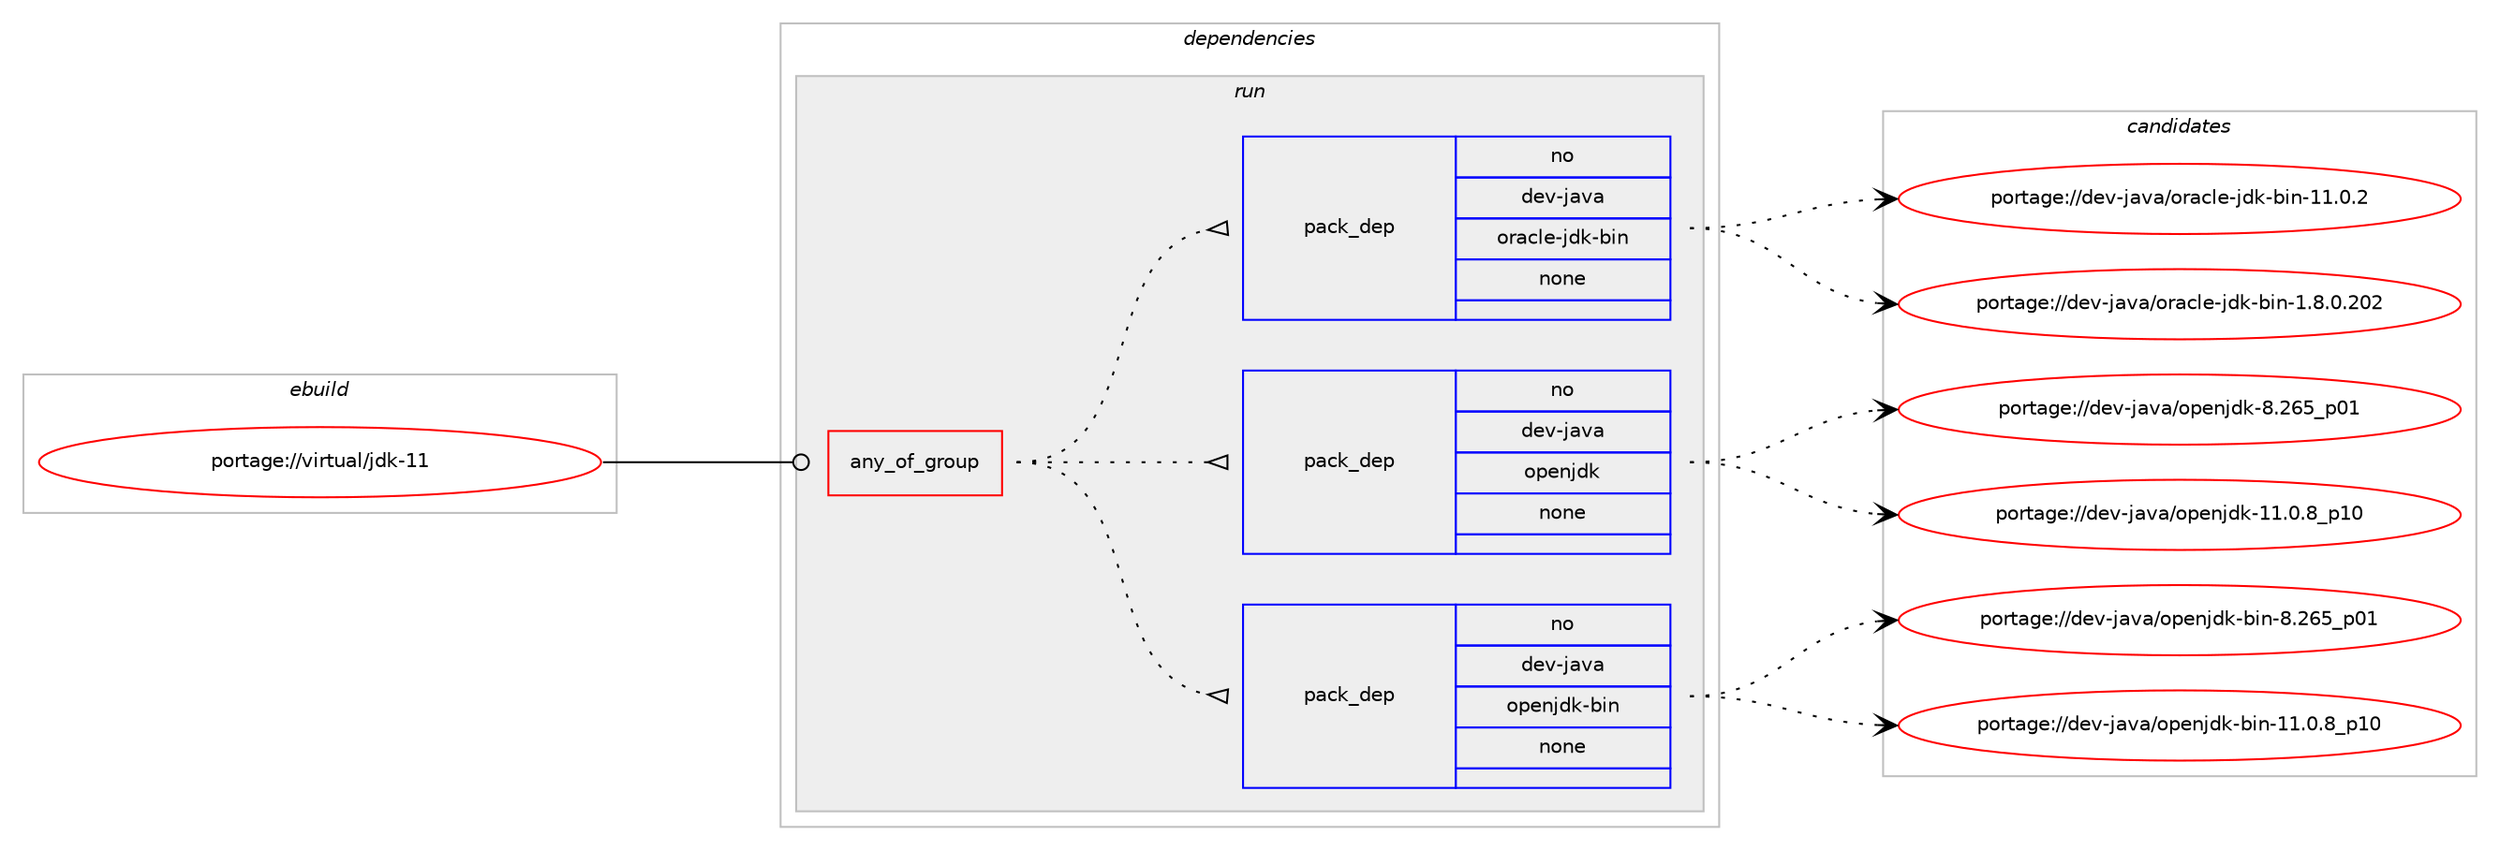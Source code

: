 digraph prolog {

# *************
# Graph options
# *************

newrank=true;
concentrate=true;
compound=true;
graph [rankdir=LR,fontname=Helvetica,fontsize=10,ranksep=1.5];#, ranksep=2.5, nodesep=0.2];
edge  [arrowhead=vee];
node  [fontname=Helvetica,fontsize=10];

# **********
# The ebuild
# **********

subgraph cluster_leftcol {
color=gray;
rank=same;
label=<<i>ebuild</i>>;
id [label="portage://virtual/jdk-11", color=red, width=4, href="../virtual/jdk-11.svg"];
}

# ****************
# The dependencies
# ****************

subgraph cluster_midcol {
color=gray;
label=<<i>dependencies</i>>;
subgraph cluster_compile {
fillcolor="#eeeeee";
style=filled;
label=<<i>compile</i>>;
}
subgraph cluster_compileandrun {
fillcolor="#eeeeee";
style=filled;
label=<<i>compile and run</i>>;
}
subgraph cluster_run {
fillcolor="#eeeeee";
style=filled;
label=<<i>run</i>>;
subgraph any38 {
dependency1943 [label=<<TABLE BORDER="0" CELLBORDER="1" CELLSPACING="0" CELLPADDING="4"><TR><TD CELLPADDING="10">any_of_group</TD></TR></TABLE>>, shape=none, color=red];subgraph pack1684 {
dependency1944 [label=<<TABLE BORDER="0" CELLBORDER="1" CELLSPACING="0" CELLPADDING="4" WIDTH="220"><TR><TD ROWSPAN="6" CELLPADDING="30">pack_dep</TD></TR><TR><TD WIDTH="110">no</TD></TR><TR><TD>dev-java</TD></TR><TR><TD>openjdk-bin</TD></TR><TR><TD>none</TD></TR><TR><TD></TD></TR></TABLE>>, shape=none, color=blue];
}
dependency1943:e -> dependency1944:w [weight=20,style="dotted",arrowhead="oinv"];
subgraph pack1685 {
dependency1945 [label=<<TABLE BORDER="0" CELLBORDER="1" CELLSPACING="0" CELLPADDING="4" WIDTH="220"><TR><TD ROWSPAN="6" CELLPADDING="30">pack_dep</TD></TR><TR><TD WIDTH="110">no</TD></TR><TR><TD>dev-java</TD></TR><TR><TD>openjdk</TD></TR><TR><TD>none</TD></TR><TR><TD></TD></TR></TABLE>>, shape=none, color=blue];
}
dependency1943:e -> dependency1945:w [weight=20,style="dotted",arrowhead="oinv"];
subgraph pack1686 {
dependency1946 [label=<<TABLE BORDER="0" CELLBORDER="1" CELLSPACING="0" CELLPADDING="4" WIDTH="220"><TR><TD ROWSPAN="6" CELLPADDING="30">pack_dep</TD></TR><TR><TD WIDTH="110">no</TD></TR><TR><TD>dev-java</TD></TR><TR><TD>oracle-jdk-bin</TD></TR><TR><TD>none</TD></TR><TR><TD></TD></TR></TABLE>>, shape=none, color=blue];
}
dependency1943:e -> dependency1946:w [weight=20,style="dotted",arrowhead="oinv"];
}
id:e -> dependency1943:w [weight=20,style="solid",arrowhead="odot"];
}
}

# **************
# The candidates
# **************

subgraph cluster_choices {
rank=same;
color=gray;
label=<<i>candidates</i>>;

subgraph choice1684 {
color=black;
nodesep=1;
choice100101118451069711897471111121011101061001074598105110455646505453951124849 [label="portage://dev-java/openjdk-bin-8.265_p01", color=red, width=4,href="../dev-java/openjdk-bin-8.265_p01.svg"];
choice10010111845106971189747111112101110106100107459810511045494946484656951124948 [label="portage://dev-java/openjdk-bin-11.0.8_p10", color=red, width=4,href="../dev-java/openjdk-bin-11.0.8_p10.svg"];
dependency1944:e -> choice100101118451069711897471111121011101061001074598105110455646505453951124849:w [style=dotted,weight="100"];
dependency1944:e -> choice10010111845106971189747111112101110106100107459810511045494946484656951124948:w [style=dotted,weight="100"];
}
subgraph choice1685 {
color=black;
nodesep=1;
choice10010111845106971189747111112101110106100107455646505453951124849 [label="portage://dev-java/openjdk-8.265_p01", color=red, width=4,href="../dev-java/openjdk-8.265_p01.svg"];
choice1001011184510697118974711111210111010610010745494946484656951124948 [label="portage://dev-java/openjdk-11.0.8_p10", color=red, width=4,href="../dev-java/openjdk-11.0.8_p10.svg"];
dependency1945:e -> choice10010111845106971189747111112101110106100107455646505453951124849:w [style=dotted,weight="100"];
dependency1945:e -> choice1001011184510697118974711111210111010610010745494946484656951124948:w [style=dotted,weight="100"];
}
subgraph choice1686 {
color=black;
nodesep=1;
choice10010111845106971189747111114979910810145106100107459810511045494946484650 [label="portage://dev-java/oracle-jdk-bin-11.0.2", color=red, width=4,href="../dev-java/oracle-jdk-bin-11.0.2.svg"];
choice10010111845106971189747111114979910810145106100107459810511045494656464846504850 [label="portage://dev-java/oracle-jdk-bin-1.8.0.202", color=red, width=4,href="../dev-java/oracle-jdk-bin-1.8.0.202.svg"];
dependency1946:e -> choice10010111845106971189747111114979910810145106100107459810511045494946484650:w [style=dotted,weight="100"];
dependency1946:e -> choice10010111845106971189747111114979910810145106100107459810511045494656464846504850:w [style=dotted,weight="100"];
}
}

}

